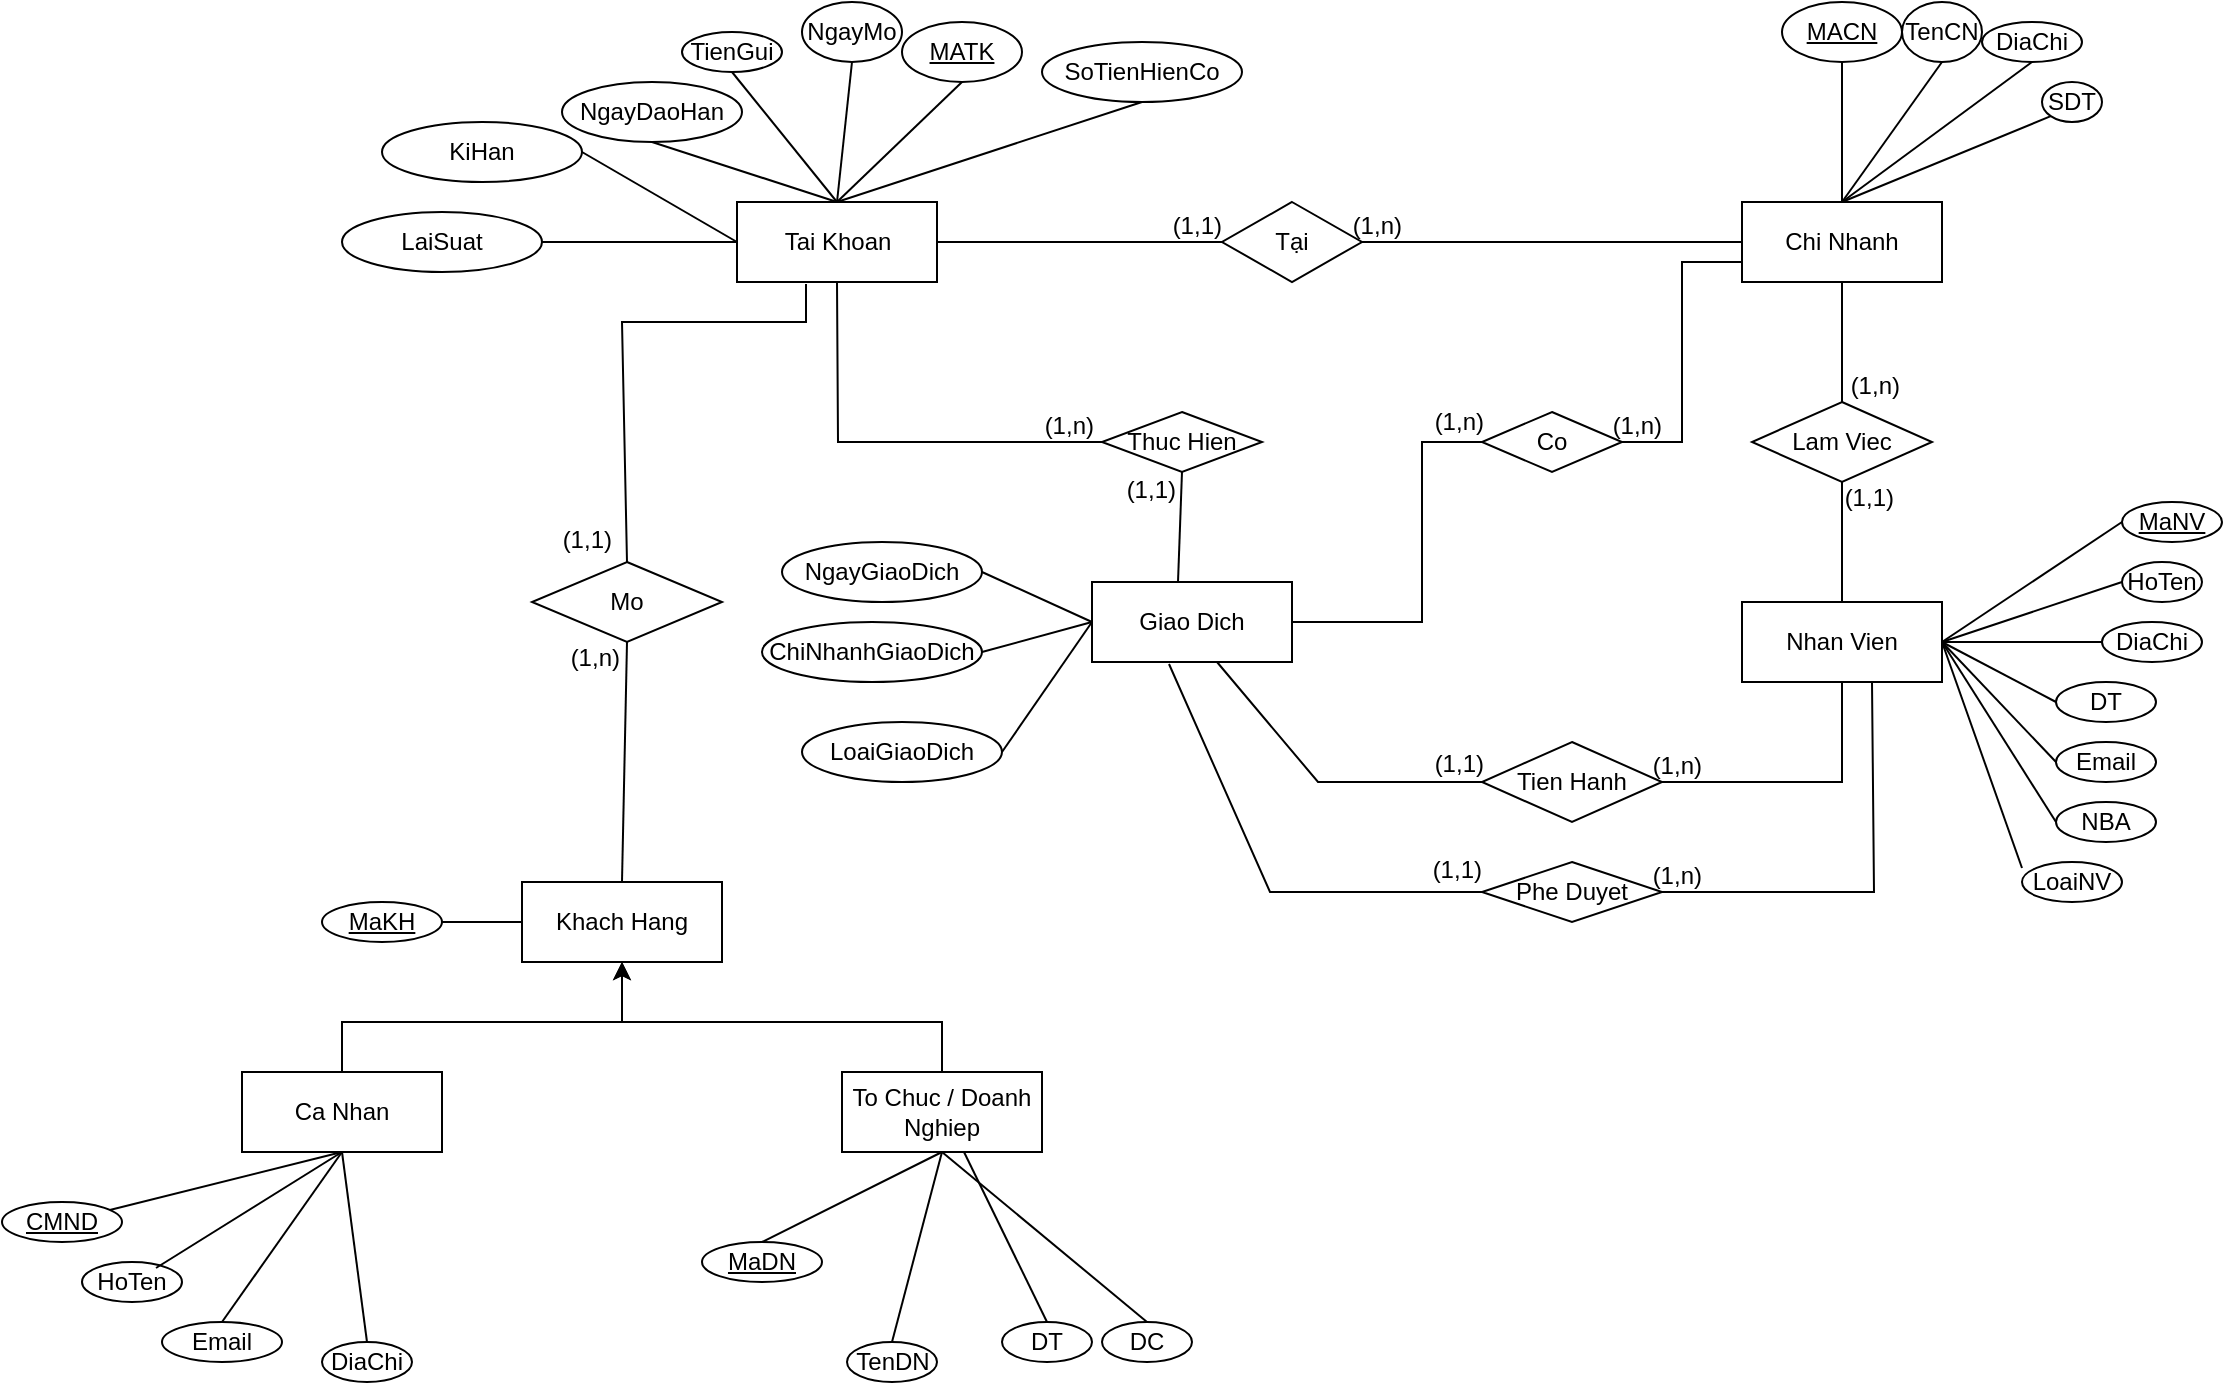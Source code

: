 <mxfile version="17.2.2" type="github" pages="2">
  <diagram id="4RgC27p_yy9X4nTqJ3Af" name="Page-1">
    <mxGraphModel dx="1935" dy="474" grid="1" gridSize="10" guides="1" tooltips="1" connect="1" arrows="1" fold="1" page="1" pageScale="1" pageWidth="827" pageHeight="1169" math="0" shadow="0">
      <root>
        <mxCell id="0" />
        <mxCell id="1" parent="0" />
        <mxCell id="3XYh_gyi4DEBj83XPiTH-36" value="Chi Nhanh" style="whiteSpace=wrap;html=1;align=center;" parent="1" vertex="1">
          <mxGeometry x="620" y="110" width="100" height="40" as="geometry" />
        </mxCell>
        <mxCell id="3XYh_gyi4DEBj83XPiTH-37" value="MACN" style="ellipse;whiteSpace=wrap;html=1;align=center;fontStyle=4;" parent="1" vertex="1">
          <mxGeometry x="640" y="10" width="60" height="30" as="geometry" />
        </mxCell>
        <mxCell id="3XYh_gyi4DEBj83XPiTH-38" value="" style="endArrow=none;html=1;rounded=0;entryX=0.5;entryY=0;entryDx=0;entryDy=0;exitX=0.5;exitY=1;exitDx=0;exitDy=0;" parent="1" source="3XYh_gyi4DEBj83XPiTH-37" target="3XYh_gyi4DEBj83XPiTH-36" edge="1">
          <mxGeometry relative="1" as="geometry">
            <mxPoint x="340" y="150" as="sourcePoint" />
            <mxPoint x="500" y="150" as="targetPoint" />
          </mxGeometry>
        </mxCell>
        <mxCell id="3XYh_gyi4DEBj83XPiTH-39" value="TenCN" style="ellipse;whiteSpace=wrap;html=1;align=center;" parent="1" vertex="1">
          <mxGeometry x="700" y="10" width="40" height="30" as="geometry" />
        </mxCell>
        <mxCell id="3XYh_gyi4DEBj83XPiTH-40" value="DiaChi" style="ellipse;whiteSpace=wrap;html=1;align=center;" parent="1" vertex="1">
          <mxGeometry x="740" y="20" width="50" height="20" as="geometry" />
        </mxCell>
        <mxCell id="3XYh_gyi4DEBj83XPiTH-42" value="SDT" style="ellipse;whiteSpace=wrap;html=1;align=center;" parent="1" vertex="1">
          <mxGeometry x="770" y="50" width="30" height="20" as="geometry" />
        </mxCell>
        <mxCell id="3XYh_gyi4DEBj83XPiTH-44" value="" style="endArrow=none;html=1;rounded=0;entryX=0.5;entryY=1;entryDx=0;entryDy=0;exitX=0.5;exitY=0;exitDx=0;exitDy=0;" parent="1" source="3XYh_gyi4DEBj83XPiTH-36" target="3XYh_gyi4DEBj83XPiTH-39" edge="1">
          <mxGeometry relative="1" as="geometry">
            <mxPoint x="430" y="90" as="sourcePoint" />
            <mxPoint x="480" y="120" as="targetPoint" />
          </mxGeometry>
        </mxCell>
        <mxCell id="3XYh_gyi4DEBj83XPiTH-45" value="" style="endArrow=none;html=1;rounded=0;entryX=0.5;entryY=1;entryDx=0;entryDy=0;exitX=0.5;exitY=0;exitDx=0;exitDy=0;" parent="1" source="3XYh_gyi4DEBj83XPiTH-36" target="3XYh_gyi4DEBj83XPiTH-40" edge="1">
          <mxGeometry relative="1" as="geometry">
            <mxPoint x="470" y="110" as="sourcePoint" />
            <mxPoint x="490" y="130" as="targetPoint" />
          </mxGeometry>
        </mxCell>
        <mxCell id="3XYh_gyi4DEBj83XPiTH-46" value="" style="endArrow=none;html=1;rounded=0;entryX=0;entryY=1;entryDx=0;entryDy=0;exitX=0.5;exitY=0;exitDx=0;exitDy=0;" parent="1" source="3XYh_gyi4DEBj83XPiTH-36" target="3XYh_gyi4DEBj83XPiTH-42" edge="1">
          <mxGeometry relative="1" as="geometry">
            <mxPoint x="470" y="110" as="sourcePoint" />
            <mxPoint x="500" y="140" as="targetPoint" />
          </mxGeometry>
        </mxCell>
        <mxCell id="3XYh_gyi4DEBj83XPiTH-49" value="Tai Khoan" style="whiteSpace=wrap;html=1;align=center;" parent="1" vertex="1">
          <mxGeometry x="117.5" y="110" width="100" height="40" as="geometry" />
        </mxCell>
        <mxCell id="3XYh_gyi4DEBj83XPiTH-50" value="MATK" style="ellipse;whiteSpace=wrap;html=1;align=center;fontStyle=4;" parent="1" vertex="1">
          <mxGeometry x="200" y="20" width="60" height="30" as="geometry" />
        </mxCell>
        <mxCell id="3XYh_gyi4DEBj83XPiTH-52" value="NgayMo" style="ellipse;whiteSpace=wrap;html=1;align=center;" parent="1" vertex="1">
          <mxGeometry x="150" y="10" width="50" height="30" as="geometry" />
        </mxCell>
        <mxCell id="3XYh_gyi4DEBj83XPiTH-53" value="NgayDaoHan" style="ellipse;whiteSpace=wrap;html=1;align=center;" parent="1" vertex="1">
          <mxGeometry x="30" y="50" width="90" height="30" as="geometry" />
        </mxCell>
        <mxCell id="3XYh_gyi4DEBj83XPiTH-54" value="TienGui" style="ellipse;whiteSpace=wrap;html=1;align=center;" parent="1" vertex="1">
          <mxGeometry x="90" y="25" width="50" height="20" as="geometry" />
        </mxCell>
        <mxCell id="3XYh_gyi4DEBj83XPiTH-59" value="Tại" style="shape=rhombus;perimeter=rhombusPerimeter;whiteSpace=wrap;html=1;align=center;" parent="1" vertex="1">
          <mxGeometry x="360" y="110" width="70" height="40" as="geometry" />
        </mxCell>
        <mxCell id="3XYh_gyi4DEBj83XPiTH-60" value="" style="endArrow=none;html=1;rounded=0;exitX=0.5;exitY=1;exitDx=0;exitDy=0;entryX=0.5;entryY=0;entryDx=0;entryDy=0;" parent="1" source="3XYh_gyi4DEBj83XPiTH-50" target="3XYh_gyi4DEBj83XPiTH-49" edge="1">
          <mxGeometry relative="1" as="geometry">
            <mxPoint x="340" y="150" as="sourcePoint" />
            <mxPoint x="500" y="150" as="targetPoint" />
          </mxGeometry>
        </mxCell>
        <mxCell id="3XYh_gyi4DEBj83XPiTH-61" value="" style="endArrow=none;html=1;rounded=0;exitX=0.5;exitY=1;exitDx=0;exitDy=0;entryX=0.5;entryY=0;entryDx=0;entryDy=0;" parent="1" source="3XYh_gyi4DEBj83XPiTH-52" target="3XYh_gyi4DEBj83XPiTH-49" edge="1">
          <mxGeometry relative="1" as="geometry">
            <mxPoint x="240" y="60" as="sourcePoint" />
            <mxPoint x="220" y="110" as="targetPoint" />
          </mxGeometry>
        </mxCell>
        <mxCell id="3XYh_gyi4DEBj83XPiTH-62" value="" style="endArrow=none;html=1;rounded=0;exitX=0.5;exitY=1;exitDx=0;exitDy=0;entryX=0.5;entryY=0;entryDx=0;entryDy=0;" parent="1" source="3XYh_gyi4DEBj83XPiTH-54" target="3XYh_gyi4DEBj83XPiTH-49" edge="1">
          <mxGeometry relative="1" as="geometry">
            <mxPoint x="250" y="70" as="sourcePoint" />
            <mxPoint x="230" y="120" as="targetPoint" />
          </mxGeometry>
        </mxCell>
        <mxCell id="3XYh_gyi4DEBj83XPiTH-63" value="" style="endArrow=none;html=1;rounded=0;exitX=0.5;exitY=1;exitDx=0;exitDy=0;entryX=0.5;entryY=0;entryDx=0;entryDy=0;" parent="1" source="3XYh_gyi4DEBj83XPiTH-53" target="3XYh_gyi4DEBj83XPiTH-49" edge="1">
          <mxGeometry relative="1" as="geometry">
            <mxPoint x="260" y="80" as="sourcePoint" />
            <mxPoint x="240" y="130" as="targetPoint" />
          </mxGeometry>
        </mxCell>
        <mxCell id="3XYh_gyi4DEBj83XPiTH-64" value="" style="endArrow=none;html=1;rounded=0;entryX=0;entryY=0.5;entryDx=0;entryDy=0;exitX=1;exitY=0.5;exitDx=0;exitDy=0;" parent="1" source="3XYh_gyi4DEBj83XPiTH-49" target="3XYh_gyi4DEBj83XPiTH-59" edge="1">
          <mxGeometry relative="1" as="geometry">
            <mxPoint x="340" y="150" as="sourcePoint" />
            <mxPoint x="500" y="150" as="targetPoint" />
          </mxGeometry>
        </mxCell>
        <mxCell id="3XYh_gyi4DEBj83XPiTH-65" value="(1,1)" style="resizable=0;html=1;align=right;verticalAlign=bottom;" parent="3XYh_gyi4DEBj83XPiTH-64" connectable="0" vertex="1">
          <mxGeometry x="1" relative="1" as="geometry" />
        </mxCell>
        <mxCell id="3XYh_gyi4DEBj83XPiTH-66" value="" style="endArrow=none;html=1;rounded=0;entryX=1;entryY=0.5;entryDx=0;entryDy=0;exitX=0;exitY=0.5;exitDx=0;exitDy=0;" parent="1" source="3XYh_gyi4DEBj83XPiTH-36" target="3XYh_gyi4DEBj83XPiTH-59" edge="1">
          <mxGeometry relative="1" as="geometry">
            <mxPoint x="230" y="140" as="sourcePoint" />
            <mxPoint x="360" y="140" as="targetPoint" />
          </mxGeometry>
        </mxCell>
        <mxCell id="3XYh_gyi4DEBj83XPiTH-67" value="(1,n)" style="resizable=0;html=1;align=right;verticalAlign=bottom;" parent="3XYh_gyi4DEBj83XPiTH-66" connectable="0" vertex="1">
          <mxGeometry x="1" relative="1" as="geometry">
            <mxPoint x="20" as="offset" />
          </mxGeometry>
        </mxCell>
        <mxCell id="3XYh_gyi4DEBj83XPiTH-68" value="Giao Dich" style="whiteSpace=wrap;html=1;align=center;" parent="1" vertex="1">
          <mxGeometry x="295" y="300" width="100" height="40" as="geometry" />
        </mxCell>
        <mxCell id="3XYh_gyi4DEBj83XPiTH-69" value="NgayGiaoDich" style="ellipse;whiteSpace=wrap;html=1;align=center;" parent="1" vertex="1">
          <mxGeometry x="140" y="280" width="100" height="30" as="geometry" />
        </mxCell>
        <mxCell id="3XYh_gyi4DEBj83XPiTH-70" value="ChiNhanhGiaoDich" style="ellipse;whiteSpace=wrap;html=1;align=center;" parent="1" vertex="1">
          <mxGeometry x="130" y="320" width="110" height="30" as="geometry" />
        </mxCell>
        <mxCell id="3XYh_gyi4DEBj83XPiTH-71" value="LoaiGiaoDich" style="ellipse;whiteSpace=wrap;html=1;align=center;" parent="1" vertex="1">
          <mxGeometry x="150" y="370" width="100" height="30" as="geometry" />
        </mxCell>
        <mxCell id="3XYh_gyi4DEBj83XPiTH-72" value="" style="endArrow=none;html=1;rounded=0;exitX=0;exitY=0.5;exitDx=0;exitDy=0;entryX=1;entryY=0.5;entryDx=0;entryDy=0;" parent="1" source="3XYh_gyi4DEBj83XPiTH-68" target="3XYh_gyi4DEBj83XPiTH-69" edge="1">
          <mxGeometry relative="1" as="geometry">
            <mxPoint x="240" y="60" as="sourcePoint" />
            <mxPoint x="180" y="120" as="targetPoint" />
          </mxGeometry>
        </mxCell>
        <mxCell id="3XYh_gyi4DEBj83XPiTH-73" value="" style="endArrow=none;html=1;rounded=0;entryX=1;entryY=0.5;entryDx=0;entryDy=0;exitX=0;exitY=0.5;exitDx=0;exitDy=0;" parent="1" source="3XYh_gyi4DEBj83XPiTH-68" target="3XYh_gyi4DEBj83XPiTH-70" edge="1">
          <mxGeometry relative="1" as="geometry">
            <mxPoint x="340" y="320" as="sourcePoint" />
            <mxPoint x="100" y="305" as="targetPoint" />
          </mxGeometry>
        </mxCell>
        <mxCell id="3XYh_gyi4DEBj83XPiTH-74" value="" style="endArrow=none;html=1;rounded=0;exitX=1;exitY=0.5;exitDx=0;exitDy=0;entryX=0;entryY=0.5;entryDx=0;entryDy=0;" parent="1" source="3XYh_gyi4DEBj83XPiTH-71" target="3XYh_gyi4DEBj83XPiTH-68" edge="1">
          <mxGeometry relative="1" as="geometry">
            <mxPoint x="140" y="330" as="sourcePoint" />
            <mxPoint x="110" y="315" as="targetPoint" />
          </mxGeometry>
        </mxCell>
        <mxCell id="3XYh_gyi4DEBj83XPiTH-75" value="Thuc Hien" style="shape=rhombus;perimeter=rhombusPerimeter;whiteSpace=wrap;html=1;align=center;" parent="1" vertex="1">
          <mxGeometry x="300" y="215" width="80" height="30" as="geometry" />
        </mxCell>
        <mxCell id="3XYh_gyi4DEBj83XPiTH-76" value="" style="endArrow=none;html=1;rounded=0;entryX=0;entryY=0.5;entryDx=0;entryDy=0;exitX=0.5;exitY=1;exitDx=0;exitDy=0;" parent="1" source="3XYh_gyi4DEBj83XPiTH-49" target="3XYh_gyi4DEBj83XPiTH-75" edge="1">
          <mxGeometry relative="1" as="geometry">
            <mxPoint x="230" y="140" as="sourcePoint" />
            <mxPoint x="360" y="140" as="targetPoint" />
            <Array as="points">
              <mxPoint x="168" y="230" />
            </Array>
          </mxGeometry>
        </mxCell>
        <mxCell id="3XYh_gyi4DEBj83XPiTH-77" value="(1,n)" style="resizable=0;html=1;align=right;verticalAlign=bottom;" parent="3XYh_gyi4DEBj83XPiTH-76" connectable="0" vertex="1">
          <mxGeometry x="1" relative="1" as="geometry">
            <mxPoint x="-3" as="offset" />
          </mxGeometry>
        </mxCell>
        <mxCell id="3XYh_gyi4DEBj83XPiTH-78" value="" style="endArrow=none;html=1;rounded=0;entryX=0.5;entryY=1;entryDx=0;entryDy=0;" parent="1" target="3XYh_gyi4DEBj83XPiTH-75" edge="1">
          <mxGeometry relative="1" as="geometry">
            <mxPoint x="338" y="300" as="sourcePoint" />
            <mxPoint x="370" y="150" as="targetPoint" />
          </mxGeometry>
        </mxCell>
        <mxCell id="3XYh_gyi4DEBj83XPiTH-79" value="(1,1)" style="resizable=0;html=1;align=right;verticalAlign=bottom;" parent="3XYh_gyi4DEBj83XPiTH-78" connectable="0" vertex="1">
          <mxGeometry x="1" relative="1" as="geometry">
            <mxPoint x="-2" y="17" as="offset" />
          </mxGeometry>
        </mxCell>
        <mxCell id="3XYh_gyi4DEBj83XPiTH-80" value="Co" style="shape=rhombus;perimeter=rhombusPerimeter;whiteSpace=wrap;html=1;align=center;" parent="1" vertex="1">
          <mxGeometry x="490" y="215" width="70" height="30" as="geometry" />
        </mxCell>
        <mxCell id="3XYh_gyi4DEBj83XPiTH-81" value="" style="endArrow=none;html=1;rounded=0;entryX=1;entryY=0.5;entryDx=0;entryDy=0;exitX=0;exitY=0.75;exitDx=0;exitDy=0;" parent="1" source="3XYh_gyi4DEBj83XPiTH-36" target="3XYh_gyi4DEBj83XPiTH-80" edge="1">
          <mxGeometry relative="1" as="geometry">
            <mxPoint x="630" y="140" as="sourcePoint" />
            <mxPoint x="480" y="140" as="targetPoint" />
            <Array as="points">
              <mxPoint x="590" y="140" />
              <mxPoint x="590" y="230" />
            </Array>
          </mxGeometry>
        </mxCell>
        <mxCell id="3XYh_gyi4DEBj83XPiTH-82" value="(1,n)" style="resizable=0;html=1;align=right;verticalAlign=bottom;" parent="3XYh_gyi4DEBj83XPiTH-81" connectable="0" vertex="1">
          <mxGeometry x="1" relative="1" as="geometry">
            <mxPoint x="20" as="offset" />
          </mxGeometry>
        </mxCell>
        <mxCell id="3XYh_gyi4DEBj83XPiTH-83" value="" style="endArrow=none;html=1;rounded=0;entryX=0;entryY=0.5;entryDx=0;entryDy=0;exitX=1;exitY=0.5;exitDx=0;exitDy=0;" parent="1" source="3XYh_gyi4DEBj83XPiTH-68" target="3XYh_gyi4DEBj83XPiTH-80" edge="1">
          <mxGeometry relative="1" as="geometry">
            <mxPoint x="640" y="150" as="sourcePoint" />
            <mxPoint x="490" y="150" as="targetPoint" />
            <Array as="points">
              <mxPoint x="460" y="320" />
              <mxPoint x="460" y="230" />
            </Array>
          </mxGeometry>
        </mxCell>
        <mxCell id="3XYh_gyi4DEBj83XPiTH-84" value="(1,n)" style="resizable=0;html=1;align=right;verticalAlign=bottom;" parent="3XYh_gyi4DEBj83XPiTH-83" connectable="0" vertex="1">
          <mxGeometry x="1" relative="1" as="geometry">
            <mxPoint x="1" y="-2" as="offset" />
          </mxGeometry>
        </mxCell>
        <mxCell id="3XYh_gyi4DEBj83XPiTH-85" value="Nhan Vien" style="whiteSpace=wrap;html=1;align=center;" parent="1" vertex="1">
          <mxGeometry x="620" y="310" width="100" height="40" as="geometry" />
        </mxCell>
        <mxCell id="3XYh_gyi4DEBj83XPiTH-86" value="MaNV" style="ellipse;whiteSpace=wrap;html=1;align=center;fontStyle=4;" parent="1" vertex="1">
          <mxGeometry x="810" y="260" width="50" height="20" as="geometry" />
        </mxCell>
        <mxCell id="3XYh_gyi4DEBj83XPiTH-87" value="HoTen" style="ellipse;whiteSpace=wrap;html=1;align=center;" parent="1" vertex="1">
          <mxGeometry x="810" y="290" width="40" height="20" as="geometry" />
        </mxCell>
        <mxCell id="3XYh_gyi4DEBj83XPiTH-88" value="DiaChi" style="ellipse;whiteSpace=wrap;html=1;align=center;" parent="1" vertex="1">
          <mxGeometry x="800" y="320" width="50" height="20" as="geometry" />
        </mxCell>
        <mxCell id="3XYh_gyi4DEBj83XPiTH-89" value="DT" style="ellipse;whiteSpace=wrap;html=1;align=center;" parent="1" vertex="1">
          <mxGeometry x="777" y="350" width="50" height="20" as="geometry" />
        </mxCell>
        <mxCell id="3XYh_gyi4DEBj83XPiTH-90" value="Email" style="ellipse;whiteSpace=wrap;html=1;align=center;" parent="1" vertex="1">
          <mxGeometry x="777" y="380" width="50" height="20" as="geometry" />
        </mxCell>
        <mxCell id="3XYh_gyi4DEBj83XPiTH-91" value="NBA" style="ellipse;whiteSpace=wrap;html=1;align=center;" parent="1" vertex="1">
          <mxGeometry x="777" y="410" width="50" height="20" as="geometry" />
        </mxCell>
        <mxCell id="3XYh_gyi4DEBj83XPiTH-92" value="LoaiNV" style="ellipse;whiteSpace=wrap;html=1;align=center;" parent="1" vertex="1">
          <mxGeometry x="760" y="440" width="50" height="20" as="geometry" />
        </mxCell>
        <mxCell id="3XYh_gyi4DEBj83XPiTH-93" value="" style="endArrow=none;html=1;rounded=0;entryX=0;entryY=0.5;entryDx=0;entryDy=0;exitX=1;exitY=0.5;exitDx=0;exitDy=0;" parent="1" source="3XYh_gyi4DEBj83XPiTH-85" target="3XYh_gyi4DEBj83XPiTH-86" edge="1">
          <mxGeometry relative="1" as="geometry">
            <mxPoint x="340" y="250" as="sourcePoint" />
            <mxPoint x="500" y="250" as="targetPoint" />
          </mxGeometry>
        </mxCell>
        <mxCell id="3XYh_gyi4DEBj83XPiTH-94" value="" style="endArrow=none;html=1;rounded=0;entryX=0;entryY=0.5;entryDx=0;entryDy=0;exitX=1;exitY=0.5;exitDx=0;exitDy=0;" parent="1" source="3XYh_gyi4DEBj83XPiTH-85" target="3XYh_gyi4DEBj83XPiTH-87" edge="1">
          <mxGeometry relative="1" as="geometry">
            <mxPoint x="700" y="340" as="sourcePoint" />
            <mxPoint x="750" y="240" as="targetPoint" />
          </mxGeometry>
        </mxCell>
        <mxCell id="3XYh_gyi4DEBj83XPiTH-97" value="" style="endArrow=none;html=1;rounded=0;entryX=0;entryY=0.5;entryDx=0;entryDy=0;exitX=1;exitY=0.5;exitDx=0;exitDy=0;" parent="1" source="3XYh_gyi4DEBj83XPiTH-85" target="3XYh_gyi4DEBj83XPiTH-88" edge="1">
          <mxGeometry relative="1" as="geometry">
            <mxPoint x="710" y="350" as="sourcePoint" />
            <mxPoint x="760" y="250" as="targetPoint" />
          </mxGeometry>
        </mxCell>
        <mxCell id="3XYh_gyi4DEBj83XPiTH-98" value="" style="endArrow=none;html=1;rounded=0;entryX=0;entryY=0.5;entryDx=0;entryDy=0;exitX=1;exitY=0.5;exitDx=0;exitDy=0;" parent="1" source="3XYh_gyi4DEBj83XPiTH-85" target="3XYh_gyi4DEBj83XPiTH-89" edge="1">
          <mxGeometry relative="1" as="geometry">
            <mxPoint x="720" y="360" as="sourcePoint" />
            <mxPoint x="770" y="260" as="targetPoint" />
          </mxGeometry>
        </mxCell>
        <mxCell id="3XYh_gyi4DEBj83XPiTH-99" value="" style="endArrow=none;html=1;rounded=0;entryX=0;entryY=0.5;entryDx=0;entryDy=0;exitX=1;exitY=0.5;exitDx=0;exitDy=0;" parent="1" source="3XYh_gyi4DEBj83XPiTH-85" target="3XYh_gyi4DEBj83XPiTH-90" edge="1">
          <mxGeometry relative="1" as="geometry">
            <mxPoint x="730" y="370" as="sourcePoint" />
            <mxPoint x="780" y="270" as="targetPoint" />
          </mxGeometry>
        </mxCell>
        <mxCell id="3XYh_gyi4DEBj83XPiTH-100" value="" style="endArrow=none;html=1;rounded=0;entryX=0;entryY=0.5;entryDx=0;entryDy=0;exitX=1;exitY=0.5;exitDx=0;exitDy=0;" parent="1" source="3XYh_gyi4DEBj83XPiTH-85" target="3XYh_gyi4DEBj83XPiTH-91" edge="1">
          <mxGeometry relative="1" as="geometry">
            <mxPoint x="740" y="380" as="sourcePoint" />
            <mxPoint x="790" y="280" as="targetPoint" />
          </mxGeometry>
        </mxCell>
        <mxCell id="3XYh_gyi4DEBj83XPiTH-101" value="" style="endArrow=none;html=1;rounded=0;entryX=1;entryY=0.5;entryDx=0;entryDy=0;exitX=0;exitY=0.15;exitDx=0;exitDy=0;exitPerimeter=0;" parent="1" source="3XYh_gyi4DEBj83XPiTH-92" target="3XYh_gyi4DEBj83XPiTH-85" edge="1">
          <mxGeometry relative="1" as="geometry">
            <mxPoint x="750" y="390" as="sourcePoint" />
            <mxPoint x="800" y="290" as="targetPoint" />
          </mxGeometry>
        </mxCell>
        <mxCell id="3XYh_gyi4DEBj83XPiTH-103" value="Lam Viec" style="shape=rhombus;perimeter=rhombusPerimeter;whiteSpace=wrap;html=1;align=center;" parent="1" vertex="1">
          <mxGeometry x="625" y="210" width="90" height="40" as="geometry" />
        </mxCell>
        <mxCell id="3XYh_gyi4DEBj83XPiTH-104" value="" style="endArrow=none;html=1;rounded=0;entryX=0.5;entryY=0;entryDx=0;entryDy=0;exitX=0.5;exitY=1;exitDx=0;exitDy=0;" parent="1" source="3XYh_gyi4DEBj83XPiTH-36" target="3XYh_gyi4DEBj83XPiTH-103" edge="1">
          <mxGeometry relative="1" as="geometry">
            <mxPoint x="630" y="140" as="sourcePoint" />
            <mxPoint x="440" y="140" as="targetPoint" />
          </mxGeometry>
        </mxCell>
        <mxCell id="3XYh_gyi4DEBj83XPiTH-105" value="(1,n)" style="resizable=0;html=1;align=right;verticalAlign=bottom;" parent="3XYh_gyi4DEBj83XPiTH-104" connectable="0" vertex="1">
          <mxGeometry x="1" relative="1" as="geometry">
            <mxPoint x="29" as="offset" />
          </mxGeometry>
        </mxCell>
        <mxCell id="3XYh_gyi4DEBj83XPiTH-106" value="" style="endArrow=none;html=1;rounded=0;entryX=0.5;entryY=1;entryDx=0;entryDy=0;exitX=0.5;exitY=0;exitDx=0;exitDy=0;" parent="1" source="3XYh_gyi4DEBj83XPiTH-85" target="3XYh_gyi4DEBj83XPiTH-103" edge="1">
          <mxGeometry relative="1" as="geometry">
            <mxPoint x="640" y="150" as="sourcePoint" />
            <mxPoint x="450" y="150" as="targetPoint" />
          </mxGeometry>
        </mxCell>
        <mxCell id="3XYh_gyi4DEBj83XPiTH-107" value="(1,1)" style="resizable=0;html=1;align=right;verticalAlign=bottom;" parent="3XYh_gyi4DEBj83XPiTH-106" connectable="0" vertex="1">
          <mxGeometry x="1" relative="1" as="geometry">
            <mxPoint x="26" y="16" as="offset" />
          </mxGeometry>
        </mxCell>
        <mxCell id="3XYh_gyi4DEBj83XPiTH-108" value="Tien Hanh" style="shape=rhombus;perimeter=rhombusPerimeter;whiteSpace=wrap;html=1;align=center;" parent="1" vertex="1">
          <mxGeometry x="490" y="380" width="90" height="40" as="geometry" />
        </mxCell>
        <mxCell id="3XYh_gyi4DEBj83XPiTH-109" value="Phe Duyet" style="shape=rhombus;perimeter=rhombusPerimeter;whiteSpace=wrap;html=1;align=center;" parent="1" vertex="1">
          <mxGeometry x="490" y="440" width="90" height="30" as="geometry" />
        </mxCell>
        <mxCell id="3XYh_gyi4DEBj83XPiTH-110" value="" style="endArrow=none;html=1;rounded=0;entryX=1;entryY=0.5;entryDx=0;entryDy=0;exitX=0.5;exitY=1;exitDx=0;exitDy=0;" parent="1" source="3XYh_gyi4DEBj83XPiTH-85" target="3XYh_gyi4DEBj83XPiTH-108" edge="1">
          <mxGeometry relative="1" as="geometry">
            <mxPoint x="630" y="140" as="sourcePoint" />
            <mxPoint x="440" y="140" as="targetPoint" />
            <Array as="points">
              <mxPoint x="670" y="400" />
            </Array>
          </mxGeometry>
        </mxCell>
        <mxCell id="3XYh_gyi4DEBj83XPiTH-111" value="(1,n)" style="resizable=0;html=1;align=right;verticalAlign=bottom;" parent="3XYh_gyi4DEBj83XPiTH-110" connectable="0" vertex="1">
          <mxGeometry x="1" relative="1" as="geometry">
            <mxPoint x="20" as="offset" />
          </mxGeometry>
        </mxCell>
        <mxCell id="3XYh_gyi4DEBj83XPiTH-112" value="" style="endArrow=none;html=1;rounded=0;entryX=1;entryY=0.5;entryDx=0;entryDy=0;exitX=0.65;exitY=1;exitDx=0;exitDy=0;exitPerimeter=0;" parent="1" source="3XYh_gyi4DEBj83XPiTH-85" target="3XYh_gyi4DEBj83XPiTH-109" edge="1">
          <mxGeometry relative="1" as="geometry">
            <mxPoint x="710" y="370" as="sourcePoint" />
            <mxPoint x="460" y="410" as="targetPoint" />
            <Array as="points">
              <mxPoint x="686" y="455" />
            </Array>
          </mxGeometry>
        </mxCell>
        <mxCell id="3XYh_gyi4DEBj83XPiTH-113" value="(1,n)" style="resizable=0;html=1;align=right;verticalAlign=bottom;" parent="3XYh_gyi4DEBj83XPiTH-112" connectable="0" vertex="1">
          <mxGeometry x="1" relative="1" as="geometry">
            <mxPoint x="20" as="offset" />
          </mxGeometry>
        </mxCell>
        <mxCell id="3XYh_gyi4DEBj83XPiTH-114" value="" style="endArrow=none;html=1;rounded=0;entryX=0;entryY=0.5;entryDx=0;entryDy=0;exitX=0.625;exitY=1;exitDx=0;exitDy=0;exitPerimeter=0;" parent="1" source="3XYh_gyi4DEBj83XPiTH-68" target="3XYh_gyi4DEBj83XPiTH-108" edge="1">
          <mxGeometry relative="1" as="geometry">
            <mxPoint x="690" y="370" as="sourcePoint" />
            <mxPoint x="470" y="420" as="targetPoint" />
            <Array as="points">
              <mxPoint x="408" y="400" />
            </Array>
          </mxGeometry>
        </mxCell>
        <mxCell id="3XYh_gyi4DEBj83XPiTH-115" value="(1,1)" style="resizable=0;html=1;align=right;verticalAlign=bottom;" parent="3XYh_gyi4DEBj83XPiTH-114" connectable="0" vertex="1">
          <mxGeometry x="1" relative="1" as="geometry">
            <mxPoint x="1" y="-1" as="offset" />
          </mxGeometry>
        </mxCell>
        <mxCell id="3XYh_gyi4DEBj83XPiTH-116" value="" style="endArrow=none;html=1;rounded=0;entryX=0;entryY=0.5;entryDx=0;entryDy=0;exitX=0.385;exitY=1.025;exitDx=0;exitDy=0;exitPerimeter=0;" parent="1" source="3XYh_gyi4DEBj83XPiTH-68" target="3XYh_gyi4DEBj83XPiTH-109" edge="1">
          <mxGeometry relative="1" as="geometry">
            <mxPoint x="700" y="380" as="sourcePoint" />
            <mxPoint x="480" y="430" as="targetPoint" />
            <Array as="points">
              <mxPoint x="384" y="455" />
            </Array>
          </mxGeometry>
        </mxCell>
        <mxCell id="3XYh_gyi4DEBj83XPiTH-117" value="(1,1)" style="resizable=0;html=1;align=right;verticalAlign=bottom;" parent="3XYh_gyi4DEBj83XPiTH-116" connectable="0" vertex="1">
          <mxGeometry x="1" relative="1" as="geometry">
            <mxPoint x="1" y="-3" as="offset" />
          </mxGeometry>
        </mxCell>
        <mxCell id="3XYh_gyi4DEBj83XPiTH-118" value="Khach Hang" style="whiteSpace=wrap;html=1;align=center;" parent="1" vertex="1">
          <mxGeometry x="10" y="450" width="100" height="40" as="geometry" />
        </mxCell>
        <mxCell id="3XYh_gyi4DEBj83XPiTH-119" value="MaKH" style="ellipse;whiteSpace=wrap;html=1;align=center;fontStyle=4;" parent="1" vertex="1">
          <mxGeometry x="-90" y="460" width="60" height="20" as="geometry" />
        </mxCell>
        <mxCell id="3XYh_gyi4DEBj83XPiTH-120" value="" style="endArrow=none;html=1;rounded=0;entryX=0;entryY=0.5;entryDx=0;entryDy=0;exitX=1;exitY=0.5;exitDx=0;exitDy=0;" parent="1" source="3XYh_gyi4DEBj83XPiTH-119" target="3XYh_gyi4DEBj83XPiTH-118" edge="1">
          <mxGeometry relative="1" as="geometry">
            <mxPoint x="320" y="350" as="sourcePoint" />
            <mxPoint x="480" y="350" as="targetPoint" />
          </mxGeometry>
        </mxCell>
        <mxCell id="3XYh_gyi4DEBj83XPiTH-121" value="Mo" style="shape=rhombus;perimeter=rhombusPerimeter;whiteSpace=wrap;html=1;align=center;" parent="1" vertex="1">
          <mxGeometry x="15" y="290" width="95" height="40" as="geometry" />
        </mxCell>
        <mxCell id="3XYh_gyi4DEBj83XPiTH-122" value="" style="endArrow=none;html=1;rounded=0;entryX=0.5;entryY=0;entryDx=0;entryDy=0;exitX=0.345;exitY=1.025;exitDx=0;exitDy=0;exitPerimeter=0;" parent="1" source="3XYh_gyi4DEBj83XPiTH-49" target="3XYh_gyi4DEBj83XPiTH-121" edge="1">
          <mxGeometry relative="1" as="geometry">
            <mxPoint x="227.5" y="140" as="sourcePoint" />
            <mxPoint x="370" y="140" as="targetPoint" />
            <Array as="points">
              <mxPoint x="152" y="170" />
              <mxPoint x="60" y="170" />
            </Array>
          </mxGeometry>
        </mxCell>
        <mxCell id="3XYh_gyi4DEBj83XPiTH-123" value="(1,1)" style="resizable=0;html=1;align=right;verticalAlign=bottom;" parent="3XYh_gyi4DEBj83XPiTH-122" connectable="0" vertex="1">
          <mxGeometry x="1" relative="1" as="geometry">
            <mxPoint x="-7" y="-2" as="offset" />
          </mxGeometry>
        </mxCell>
        <mxCell id="3XYh_gyi4DEBj83XPiTH-124" value="" style="endArrow=none;html=1;rounded=0;entryX=0.5;entryY=1;entryDx=0;entryDy=0;exitX=0.5;exitY=0;exitDx=0;exitDy=0;" parent="1" source="3XYh_gyi4DEBj83XPiTH-118" target="3XYh_gyi4DEBj83XPiTH-121" edge="1">
          <mxGeometry relative="1" as="geometry">
            <mxPoint x="-232.5" y="250" as="sourcePoint" />
            <mxPoint x="-90" y="250" as="targetPoint" />
          </mxGeometry>
        </mxCell>
        <mxCell id="3XYh_gyi4DEBj83XPiTH-125" value="(1,n)" style="resizable=0;html=1;align=right;verticalAlign=bottom;" parent="3XYh_gyi4DEBj83XPiTH-124" connectable="0" vertex="1">
          <mxGeometry x="1" relative="1" as="geometry">
            <mxPoint x="-3" y="16" as="offset" />
          </mxGeometry>
        </mxCell>
        <mxCell id="3XYh_gyi4DEBj83XPiTH-127" style="edgeStyle=none;rounded=0;orthogonalLoop=1;jettySize=auto;html=1;exitX=0.5;exitY=0;exitDx=0;exitDy=0;entryX=0.5;entryY=1;entryDx=0;entryDy=0;" parent="1" source="3XYh_gyi4DEBj83XPiTH-126" target="3XYh_gyi4DEBj83XPiTH-118" edge="1">
          <mxGeometry relative="1" as="geometry">
            <Array as="points">
              <mxPoint x="-80" y="520" />
              <mxPoint x="60" y="520" />
            </Array>
          </mxGeometry>
        </mxCell>
        <mxCell id="3XYh_gyi4DEBj83XPiTH-126" value="Ca Nhan" style="whiteSpace=wrap;html=1;align=center;" parent="1" vertex="1">
          <mxGeometry x="-130" y="545" width="100" height="40" as="geometry" />
        </mxCell>
        <mxCell id="3XYh_gyi4DEBj83XPiTH-129" style="edgeStyle=none;rounded=0;orthogonalLoop=1;jettySize=auto;html=1;exitX=0.5;exitY=0;exitDx=0;exitDy=0;" parent="1" source="3XYh_gyi4DEBj83XPiTH-128" edge="1">
          <mxGeometry relative="1" as="geometry">
            <mxPoint x="60" y="490" as="targetPoint" />
            <Array as="points">
              <mxPoint x="220" y="520" />
              <mxPoint x="60" y="520" />
            </Array>
          </mxGeometry>
        </mxCell>
        <mxCell id="3XYh_gyi4DEBj83XPiTH-128" value="To Chuc / Doanh Nghiep" style="whiteSpace=wrap;html=1;align=center;" parent="1" vertex="1">
          <mxGeometry x="170" y="545" width="100" height="40" as="geometry" />
        </mxCell>
        <mxCell id="3XYh_gyi4DEBj83XPiTH-131" value="HoTen" style="ellipse;whiteSpace=wrap;html=1;align=center;" parent="1" vertex="1">
          <mxGeometry x="-210" y="640" width="50" height="20" as="geometry" />
        </mxCell>
        <mxCell id="3XYh_gyi4DEBj83XPiTH-132" value="Email" style="ellipse;whiteSpace=wrap;html=1;align=center;" parent="1" vertex="1">
          <mxGeometry x="-170" y="670" width="60" height="20" as="geometry" />
        </mxCell>
        <mxCell id="3XYh_gyi4DEBj83XPiTH-133" value="DiaChi" style="ellipse;whiteSpace=wrap;html=1;align=center;" parent="1" vertex="1">
          <mxGeometry x="-90" y="680" width="45" height="20" as="geometry" />
        </mxCell>
        <mxCell id="3XYh_gyi4DEBj83XPiTH-134" value="" style="endArrow=none;html=1;rounded=0;entryX=0.5;entryY=1;entryDx=0;entryDy=0;" parent="1" target="3XYh_gyi4DEBj83XPiTH-126" edge="1">
          <mxGeometry relative="1" as="geometry">
            <mxPoint x="-202.111" y="615.528" as="sourcePoint" />
            <mxPoint x="-50" y="440" as="targetPoint" />
          </mxGeometry>
        </mxCell>
        <mxCell id="3XYh_gyi4DEBj83XPiTH-135" value="" style="endArrow=none;html=1;rounded=0;entryX=0.5;entryY=1;entryDx=0;entryDy=0;exitX=0.74;exitY=0.15;exitDx=0;exitDy=0;exitPerimeter=0;" parent="1" source="3XYh_gyi4DEBj83XPiTH-131" target="3XYh_gyi4DEBj83XPiTH-126" edge="1">
          <mxGeometry relative="1" as="geometry">
            <mxPoint x="-192.111" y="625.528" as="sourcePoint" />
            <mxPoint x="-70" y="595" as="targetPoint" />
          </mxGeometry>
        </mxCell>
        <mxCell id="3XYh_gyi4DEBj83XPiTH-136" value="" style="endArrow=none;html=1;rounded=0;entryX=0.5;entryY=1;entryDx=0;entryDy=0;exitX=0.5;exitY=0;exitDx=0;exitDy=0;" parent="1" source="3XYh_gyi4DEBj83XPiTH-132" target="3XYh_gyi4DEBj83XPiTH-126" edge="1">
          <mxGeometry relative="1" as="geometry">
            <mxPoint x="-182.111" y="635.528" as="sourcePoint" />
            <mxPoint x="-60" y="605" as="targetPoint" />
          </mxGeometry>
        </mxCell>
        <mxCell id="3XYh_gyi4DEBj83XPiTH-137" value="" style="endArrow=none;html=1;rounded=0;entryX=0.5;entryY=1;entryDx=0;entryDy=0;exitX=0.5;exitY=0;exitDx=0;exitDy=0;" parent="1" source="3XYh_gyi4DEBj83XPiTH-133" target="3XYh_gyi4DEBj83XPiTH-126" edge="1">
          <mxGeometry relative="1" as="geometry">
            <mxPoint x="-172.111" y="645.528" as="sourcePoint" />
            <mxPoint x="-50" y="615" as="targetPoint" />
          </mxGeometry>
        </mxCell>
        <mxCell id="3XYh_gyi4DEBj83XPiTH-138" value="TenDN" style="ellipse;whiteSpace=wrap;html=1;align=center;" parent="1" vertex="1">
          <mxGeometry x="172.5" y="680" width="45" height="20" as="geometry" />
        </mxCell>
        <mxCell id="3XYh_gyi4DEBj83XPiTH-139" value="CMND" style="ellipse;whiteSpace=wrap;html=1;align=center;fontStyle=4;" parent="1" vertex="1">
          <mxGeometry x="-250" y="610" width="60" height="20" as="geometry" />
        </mxCell>
        <mxCell id="3XYh_gyi4DEBj83XPiTH-140" value="MaDN" style="ellipse;whiteSpace=wrap;html=1;align=center;fontStyle=4;" parent="1" vertex="1">
          <mxGeometry x="100" y="630" width="60" height="20" as="geometry" />
        </mxCell>
        <mxCell id="3XYh_gyi4DEBj83XPiTH-141" value="DT" style="ellipse;whiteSpace=wrap;html=1;align=center;" parent="1" vertex="1">
          <mxGeometry x="250" y="670" width="45" height="20" as="geometry" />
        </mxCell>
        <mxCell id="3XYh_gyi4DEBj83XPiTH-142" value="DC" style="ellipse;whiteSpace=wrap;html=1;align=center;" parent="1" vertex="1">
          <mxGeometry x="300" y="670" width="45" height="20" as="geometry" />
        </mxCell>
        <mxCell id="3XYh_gyi4DEBj83XPiTH-143" value="" style="endArrow=none;html=1;rounded=0;entryX=0.5;entryY=1;entryDx=0;entryDy=0;exitX=0.5;exitY=0;exitDx=0;exitDy=0;" parent="1" source="3XYh_gyi4DEBj83XPiTH-140" target="3XYh_gyi4DEBj83XPiTH-128" edge="1">
          <mxGeometry relative="1" as="geometry">
            <mxPoint x="-57.5" y="690" as="sourcePoint" />
            <mxPoint x="-70" y="595" as="targetPoint" />
          </mxGeometry>
        </mxCell>
        <mxCell id="3XYh_gyi4DEBj83XPiTH-144" value="" style="endArrow=none;html=1;rounded=0;entryX=0.5;entryY=1;entryDx=0;entryDy=0;exitX=0.5;exitY=0;exitDx=0;exitDy=0;" parent="1" source="3XYh_gyi4DEBj83XPiTH-138" target="3XYh_gyi4DEBj83XPiTH-128" edge="1">
          <mxGeometry relative="1" as="geometry">
            <mxPoint x="-47.5" y="700" as="sourcePoint" />
            <mxPoint x="-60" y="605" as="targetPoint" />
          </mxGeometry>
        </mxCell>
        <mxCell id="3XYh_gyi4DEBj83XPiTH-145" value="" style="endArrow=none;html=1;rounded=0;exitX=0.5;exitY=0;exitDx=0;exitDy=0;entryX=0.61;entryY=1;entryDx=0;entryDy=0;entryPerimeter=0;" parent="1" source="3XYh_gyi4DEBj83XPiTH-141" target="3XYh_gyi4DEBj83XPiTH-128" edge="1">
          <mxGeometry relative="1" as="geometry">
            <mxPoint x="195" y="680" as="sourcePoint" />
            <mxPoint x="220" y="580" as="targetPoint" />
          </mxGeometry>
        </mxCell>
        <mxCell id="3XYh_gyi4DEBj83XPiTH-146" value="" style="endArrow=none;html=1;rounded=0;entryX=0.5;entryY=0;entryDx=0;entryDy=0;exitX=0.5;exitY=1;exitDx=0;exitDy=0;" parent="1" source="3XYh_gyi4DEBj83XPiTH-128" target="3XYh_gyi4DEBj83XPiTH-142" edge="1">
          <mxGeometry relative="1" as="geometry">
            <mxPoint x="205" y="690" as="sourcePoint" />
            <mxPoint x="230" y="595" as="targetPoint" />
          </mxGeometry>
        </mxCell>
        <mxCell id="lpd8bgwUy1RCVT4EXNuO-1" value="SoTienHienCo" style="ellipse;whiteSpace=wrap;html=1;align=center;" vertex="1" parent="1">
          <mxGeometry x="270" y="30" width="100" height="30" as="geometry" />
        </mxCell>
        <mxCell id="lpd8bgwUy1RCVT4EXNuO-2" value="KiHan" style="ellipse;whiteSpace=wrap;html=1;align=center;" vertex="1" parent="1">
          <mxGeometry x="-60" y="70" width="100" height="30" as="geometry" />
        </mxCell>
        <mxCell id="lpd8bgwUy1RCVT4EXNuO-3" value="LaiSuat" style="ellipse;whiteSpace=wrap;html=1;align=center;" vertex="1" parent="1">
          <mxGeometry x="-80" y="115" width="100" height="30" as="geometry" />
        </mxCell>
        <mxCell id="lpd8bgwUy1RCVT4EXNuO-4" value="" style="endArrow=none;html=1;rounded=0;exitX=1;exitY=0.5;exitDx=0;exitDy=0;entryX=0;entryY=0.5;entryDx=0;entryDy=0;" edge="1" parent="1" source="lpd8bgwUy1RCVT4EXNuO-2" target="3XYh_gyi4DEBj83XPiTH-49">
          <mxGeometry relative="1" as="geometry">
            <mxPoint x="85" y="90" as="sourcePoint" />
            <mxPoint x="177.5" y="120" as="targetPoint" />
          </mxGeometry>
        </mxCell>
        <mxCell id="lpd8bgwUy1RCVT4EXNuO-5" value="" style="endArrow=none;html=1;rounded=0;exitX=1;exitY=0.5;exitDx=0;exitDy=0;entryX=0;entryY=0.5;entryDx=0;entryDy=0;" edge="1" parent="1" source="lpd8bgwUy1RCVT4EXNuO-3" target="3XYh_gyi4DEBj83XPiTH-49">
          <mxGeometry relative="1" as="geometry">
            <mxPoint x="95" y="100" as="sourcePoint" />
            <mxPoint x="120" y="130" as="targetPoint" />
          </mxGeometry>
        </mxCell>
        <mxCell id="lpd8bgwUy1RCVT4EXNuO-6" value="" style="endArrow=none;html=1;rounded=0;exitX=0.5;exitY=0;exitDx=0;exitDy=0;entryX=0.5;entryY=1;entryDx=0;entryDy=0;" edge="1" parent="1" source="3XYh_gyi4DEBj83XPiTH-49" target="lpd8bgwUy1RCVT4EXNuO-1">
          <mxGeometry relative="1" as="geometry">
            <mxPoint x="105" y="110" as="sourcePoint" />
            <mxPoint x="197.5" y="140" as="targetPoint" />
          </mxGeometry>
        </mxCell>
      </root>
    </mxGraphModel>
  </diagram>
  <diagram id="2-Wd0GdcHGyBpi4QDMh-" name="Page-2">
    <mxGraphModel dx="868" dy="474" grid="1" gridSize="10" guides="1" tooltips="1" connect="1" arrows="1" fold="1" page="1" pageScale="1" pageWidth="827" pageHeight="1169" math="0" shadow="0">
      <root>
        <mxCell id="0" />
        <mxCell id="1" parent="0" />
      </root>
    </mxGraphModel>
  </diagram>
</mxfile>

